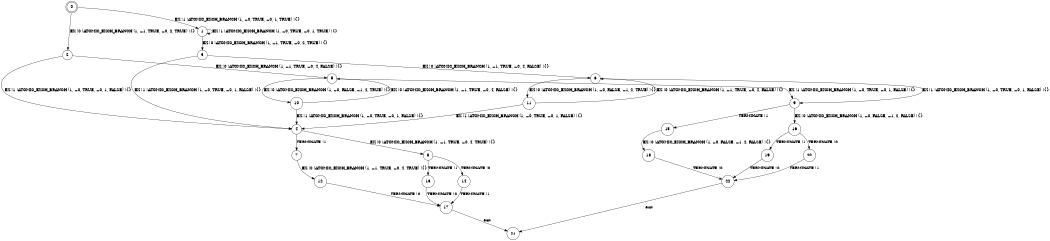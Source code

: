 digraph BCG {
size = "7, 10.5";
center = TRUE;
node [shape = circle];
0 [peripheries = 2];
0 -> 1 [label = "EX !1 !ATOMIC_EXCH_BRANCH (1, +0, TRUE, +0, 1, TRUE) !{}"];
0 -> 2 [label = "EX !0 !ATOMIC_EXCH_BRANCH (1, +1, TRUE, +0, 2, TRUE) !{}"];
1 -> 3 [label = "EX !0 !ATOMIC_EXCH_BRANCH (1, +1, TRUE, +0, 2, TRUE) !{}"];
1 -> 1 [label = "EX !1 !ATOMIC_EXCH_BRANCH (1, +0, TRUE, +0, 1, TRUE) !{}"];
2 -> 4 [label = "EX !1 !ATOMIC_EXCH_BRANCH (1, +0, TRUE, +0, 1, FALSE) !{}"];
2 -> 5 [label = "EX !0 !ATOMIC_EXCH_BRANCH (1, +1, TRUE, +0, 4, FALSE) !{}"];
3 -> 4 [label = "EX !1 !ATOMIC_EXCH_BRANCH (1, +0, TRUE, +0, 1, FALSE) !{}"];
3 -> 6 [label = "EX !0 !ATOMIC_EXCH_BRANCH (1, +1, TRUE, +0, 4, FALSE) !{}"];
4 -> 7 [label = "TERMINATE !1"];
4 -> 8 [label = "EX !0 !ATOMIC_EXCH_BRANCH (1, +1, TRUE, +0, 4, TRUE) !{}"];
5 -> 9 [label = "EX !1 !ATOMIC_EXCH_BRANCH (1, +0, TRUE, +0, 1, FALSE) !{}"];
5 -> 10 [label = "EX !0 !ATOMIC_EXCH_BRANCH (1, +0, FALSE, +1, 2, TRUE) !{}"];
6 -> 9 [label = "EX !1 !ATOMIC_EXCH_BRANCH (1, +0, TRUE, +0, 1, FALSE) !{}"];
6 -> 11 [label = "EX !0 !ATOMIC_EXCH_BRANCH (1, +0, FALSE, +1, 2, TRUE) !{}"];
7 -> 12 [label = "EX !0 !ATOMIC_EXCH_BRANCH (1, +1, TRUE, +0, 4, TRUE) !{}"];
8 -> 13 [label = "TERMINATE !1"];
8 -> 14 [label = "TERMINATE !0"];
9 -> 15 [label = "TERMINATE !1"];
9 -> 16 [label = "EX !0 !ATOMIC_EXCH_BRANCH (1, +0, FALSE, +1, 2, FALSE) !{}"];
10 -> 4 [label = "EX !1 !ATOMIC_EXCH_BRANCH (1, +0, TRUE, +0, 1, FALSE) !{}"];
10 -> 5 [label = "EX !0 !ATOMIC_EXCH_BRANCH (1, +1, TRUE, +0, 4, FALSE) !{}"];
11 -> 4 [label = "EX !1 !ATOMIC_EXCH_BRANCH (1, +0, TRUE, +0, 1, FALSE) !{}"];
11 -> 6 [label = "EX !0 !ATOMIC_EXCH_BRANCH (1, +1, TRUE, +0, 4, FALSE) !{}"];
12 -> 17 [label = "TERMINATE !0"];
13 -> 17 [label = "TERMINATE !0"];
14 -> 17 [label = "TERMINATE !1"];
15 -> 18 [label = "EX !0 !ATOMIC_EXCH_BRANCH (1, +0, FALSE, +1, 2, FALSE) !{}"];
16 -> 19 [label = "TERMINATE !1"];
16 -> 20 [label = "TERMINATE !0"];
17 -> 21 [label = "exit"];
18 -> 22 [label = "TERMINATE !0"];
19 -> 22 [label = "TERMINATE !0"];
20 -> 22 [label = "TERMINATE !1"];
22 -> 21 [label = "exit"];
}
